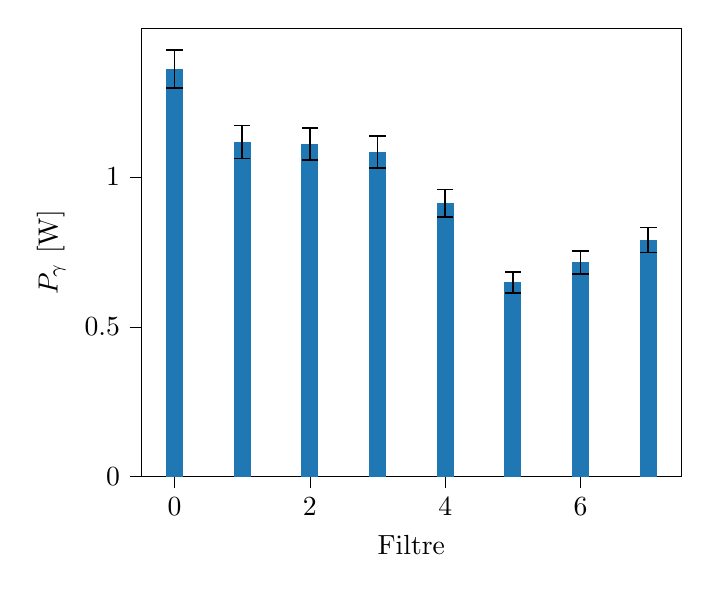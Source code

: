 % This file was created with tikzplotlib v0.10.1.
\begin{tikzpicture}

\definecolor{darkgray176}{RGB}{176,176,176}
\definecolor{steelblue31119180}{RGB}{31,119,180}

\begin{axis}[
tick align=outside,
tick pos=left,
x grid style={darkgray176},
xlabel={Filtre},
xmin=-0.487, xmax=7.487,
xtick style={color=black},
y grid style={darkgray176},
ylabel={\(\displaystyle P_{\gamma}\) [W]},
ymin=0, ymax=1.497,
ytick style={color=black}
]
\draw[draw=none,fill=steelblue31119180] (axis cs:-0.125,0) rectangle (axis cs:0.125,1.361);
\draw[draw=none,fill=steelblue31119180] (axis cs:0.875,0) rectangle (axis cs:1.125,1.117);
\draw[draw=none,fill=steelblue31119180] (axis cs:1.875,0) rectangle (axis cs:2.125,1.11);
\draw[draw=none,fill=steelblue31119180] (axis cs:2.875,0) rectangle (axis cs:3.125,1.084);
\draw[draw=none,fill=steelblue31119180] (axis cs:3.875,0) rectangle (axis cs:4.125,0.912);
\draw[draw=none,fill=steelblue31119180] (axis cs:4.875,0) rectangle (axis cs:5.125,0.648);
\draw[draw=none,fill=steelblue31119180] (axis cs:5.875,0) rectangle (axis cs:6.125,0.715);
\draw[draw=none,fill=steelblue31119180] (axis cs:6.875,0) rectangle (axis cs:7.125,0.79);
\path [draw=black, semithick]
(axis cs:0,1.297)
--(axis cs:0,1.425);

\path [draw=black, semithick]
(axis cs:1,1.062)
--(axis cs:1,1.172);

\path [draw=black, semithick]
(axis cs:2,1.056)
--(axis cs:2,1.164);

\path [draw=black, semithick]
(axis cs:3,1.031)
--(axis cs:3,1.137);

\path [draw=black, semithick]
(axis cs:4,0.866)
--(axis cs:4,0.958);

\path [draw=black, semithick]
(axis cs:5,0.612)
--(axis cs:5,0.684);

\path [draw=black, semithick]
(axis cs:6,0.676)
--(axis cs:6,0.754);

\path [draw=black, semithick]
(axis cs:7,0.748)
--(axis cs:7,0.832);

\addplot [semithick, black, mark=-, mark size=3, mark options={solid}, only marks]
table {%
0 1.297
1 1.062
2 1.056
3 1.031
4 0.866
5 0.612
6 0.676
7 0.748
};
\addplot [semithick, black, mark=-, mark size=3, mark options={solid}, only marks]
table {%
0 1.425
1 1.172
2 1.164
3 1.137
4 0.958
5 0.684
6 0.754
7 0.832
};
\end{axis}

\end{tikzpicture}
